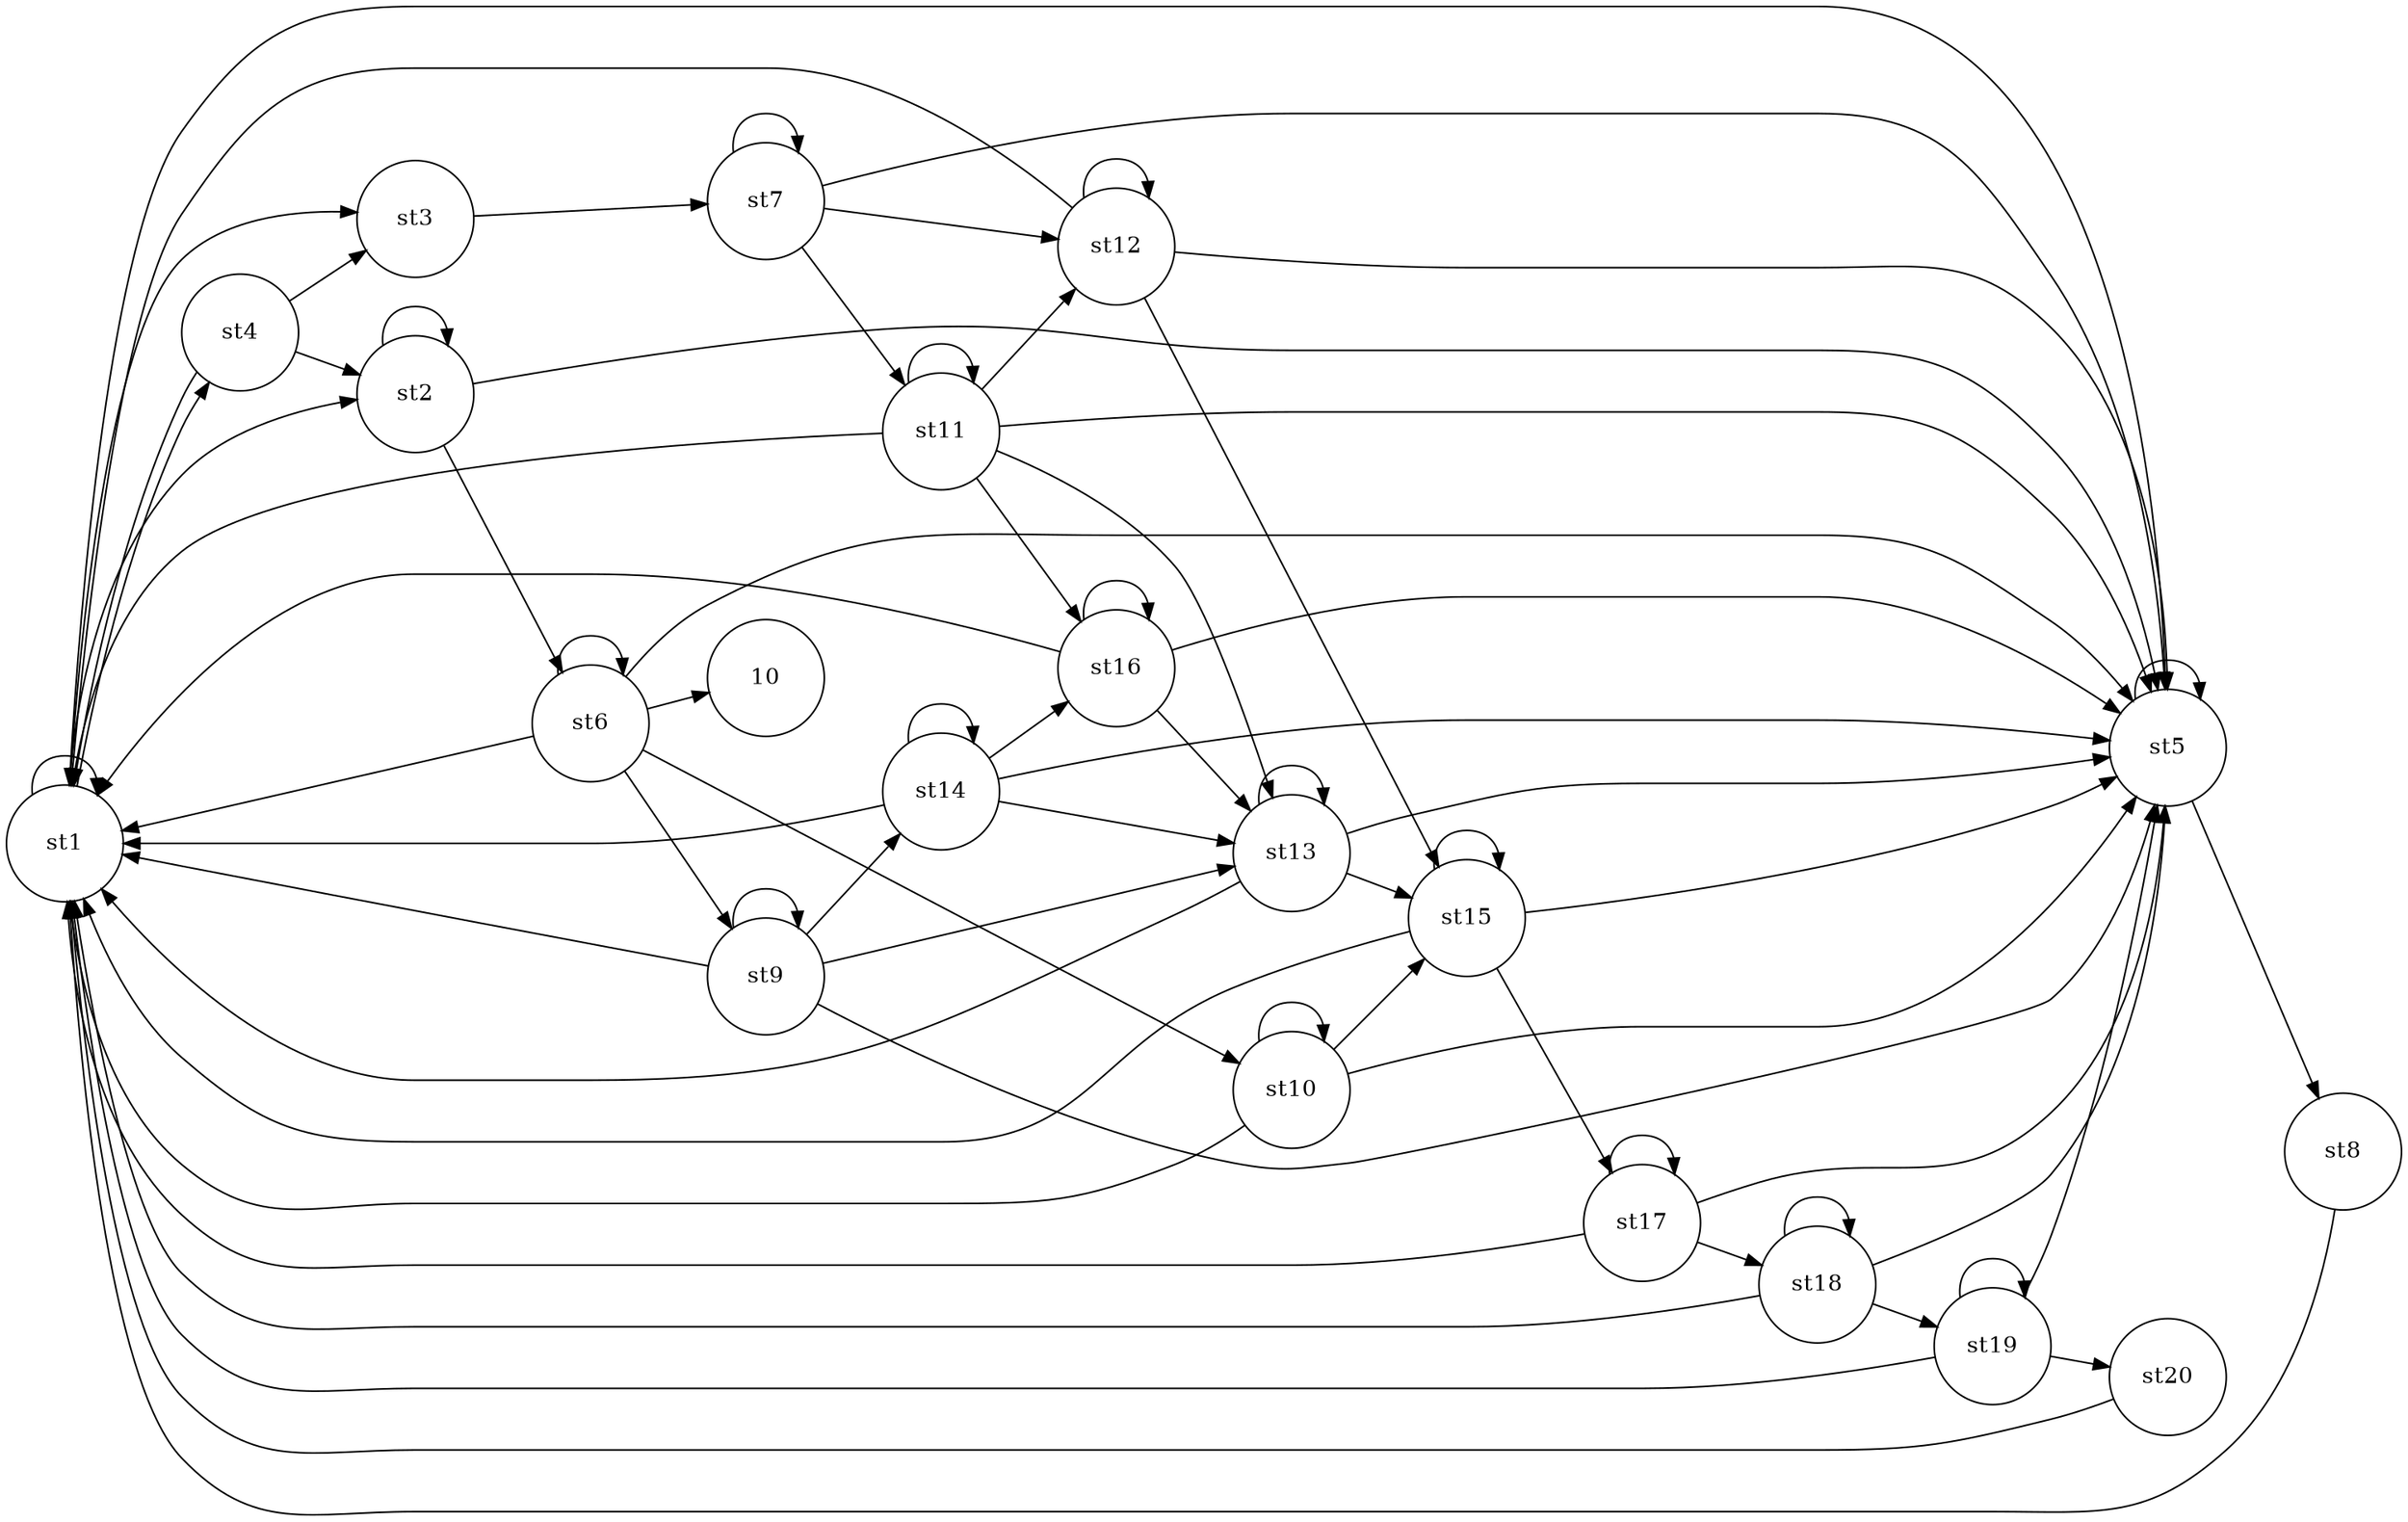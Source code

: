 #Total states is 0, including 0 states and 0 newstates
#Total transisions is 0, including 0 transistions and 0 new transitions
digraph finite_state_machine {
	rankdir=LR;
	size="20,20";
	resolution="300";
	overlap=false;

	node [shape = circle, fixedsize=true, width = 1, color = red, style = filled];

	node [shape = circle, color = black, style = unfilled];
	st1;
 	st10;
 	st11;
 	st12;
 	st13;
 	st14;
 	st15;
 	st16;
 	st17;
 	st18;
 	st19;
 	st2;
 	st20;
 	st3;
 	st4;
 	st5;
 	st6;
 	st7;
 	st8;
 	st9;
 	st1 -> st1;
	st1 -> st2;
	st1 -> st3;
	st1 -> st4;
	st10 -> st1;
	st10 -> st10;
	st10 -> st15;
	st10 -> st5;
	st11 -> st1;
	st11 -> st11;
	st11 -> st12;
	st11 -> st13;
	st11 -> st16;
	st11 -> st5;
	st12 -> st1;
	st12 -> st12;
	st12 -> st15;
	st12 -> st5;
	st13 -> st1;
	st13 -> st13;
	st13 -> st15;
	st13 -> st5;
	st14 -> st1;
	st14 -> st13;
	st14 -> st14;
	st14 -> st16;
	st14 -> st5;
	st15 -> st1;
	st15 -> st15;
	st15 -> st17;
	st15 -> st5;
	st16 -> st1;
	st16 -> st13;
	st16 -> st16;
	st16 -> st5;
	st17 -> st1;
	st17 -> st17;
	st17 -> st18;
	st17 -> st5;
	st18 -> st1;
	st18 -> st18;
	st18 -> st19;
	st18 -> st5;
	st19 -> st1;
	st19 -> st19;
	st19 -> st20;
	st19 -> st5;
	st2 -> st2;
	st2 -> st5;
	st2 -> st6;
	st20 -> st1;
	st3 -> st7;
	st4 -> st1;
	st4 -> st2;
	st4 -> st3;
	st5 -> st1;
	st5 -> st5;
	st5 -> st8;
	st6 -> 10;
	st6 -> st1;
	st6 -> st10;
	st6 -> st5;
	st6 -> st6;
	st6 -> st9;
	st7 -> st11;
	st7 -> st12;
	st7 -> st5;
	st7 -> st7;
	st8 -> st1;
	st9 -> st1;
	st9 -> st13;
	st9 -> st14;
	st9 -> st5;
	st9 -> st9;
}
